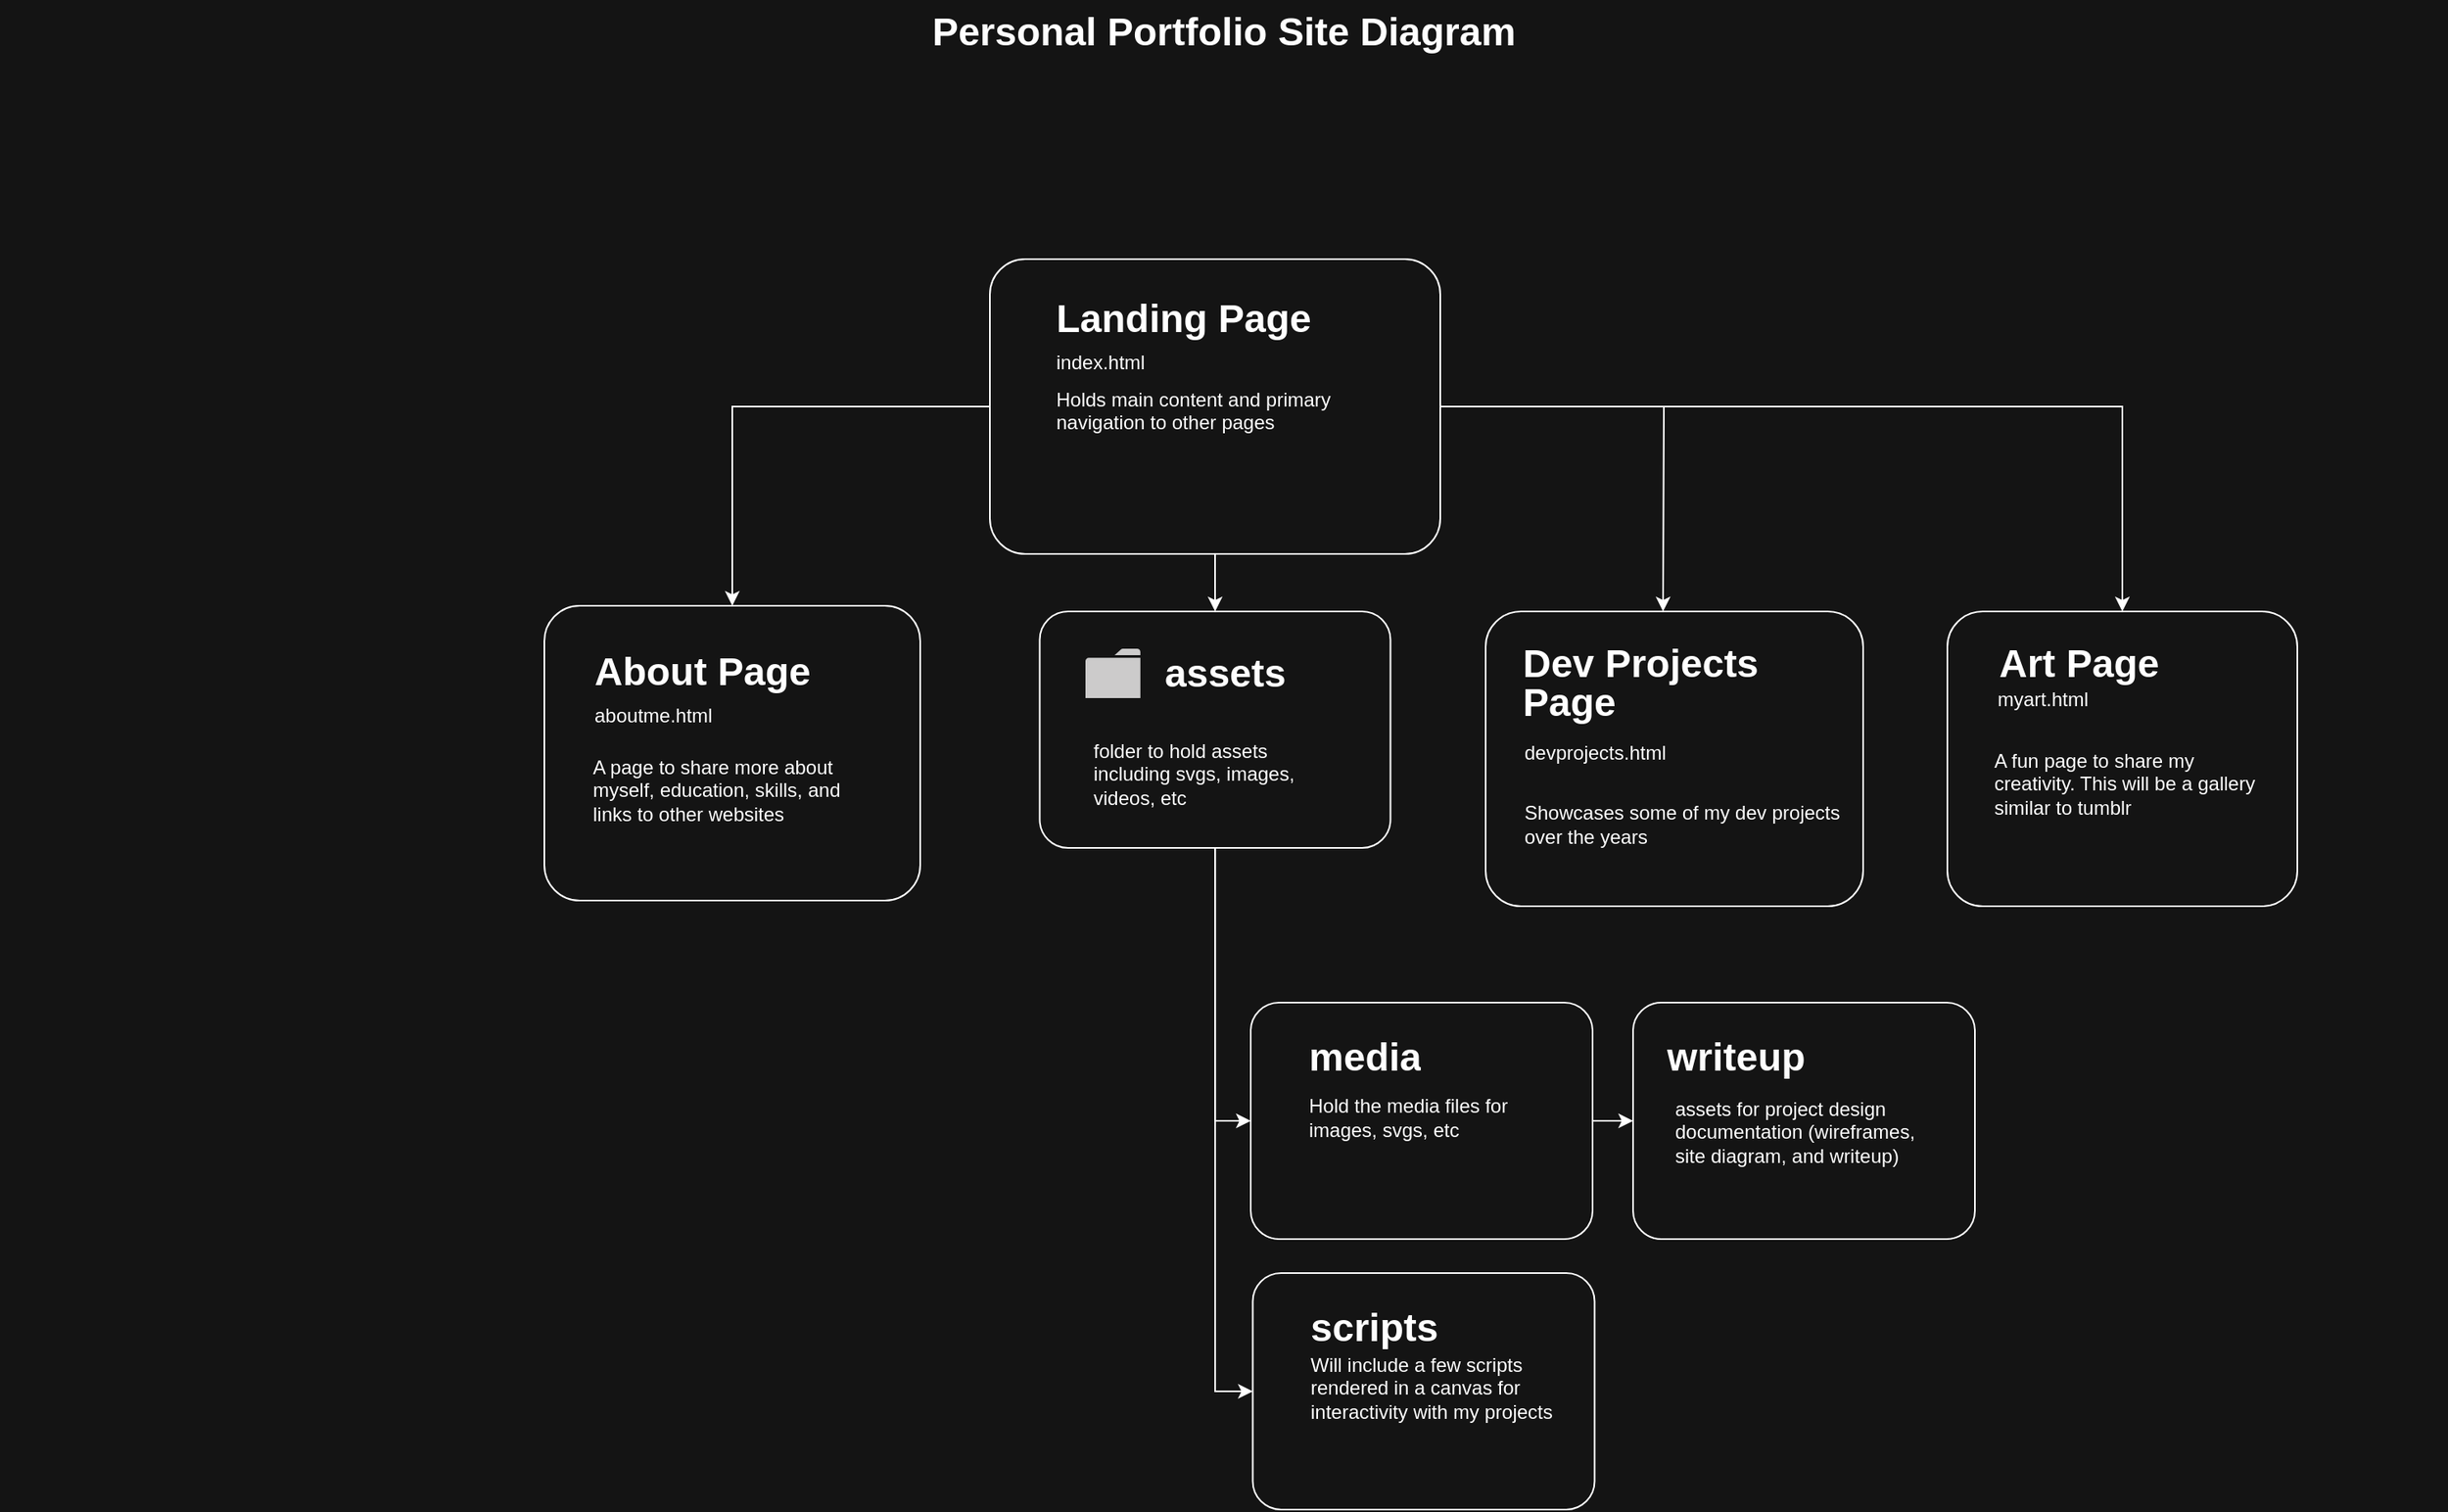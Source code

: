 <mxfile>
    <diagram name="Page-1" id="929967ad-93f9-6ef4-fab6-5d389245f69c">
        <mxGraphModel dx="1556" dy="338" grid="0" gridSize="10" guides="1" tooltips="1" connect="1" arrows="1" fold="1" page="1" pageScale="1.5" pageWidth="1169" pageHeight="826" background="#141414" math="0" shadow="0">
            <root>
                <mxCell id="0" style=";html=1;"/>
                <mxCell id="1" style=";html=1;" parent="0"/>
                <mxCell id="1672d66443f91eb5-23" value="&lt;font color=&quot;#ffffff&quot;&gt;Personal Portfolio Site Diagram&lt;/font&gt;" style="text;html=1;fontSize=24;fontStyle=1;verticalAlign=middle;align=center;" parent="1" vertex="1">
                    <mxGeometry x="120" y="40" width="1510" height="40" as="geometry"/>
                </mxCell>
                <mxCell id="I3EDX4jBu8Ln861fsa6N-10" style="edgeStyle=orthogonalEdgeStyle;rounded=0;orthogonalLoop=1;jettySize=auto;html=1;entryX=0.5;entryY=0;entryDx=0;entryDy=0;strokeColor=#FFFFFF;" parent="1" source="XCRQBAGbuWee2OxwCd0X-1" target="6zt7Fhe0QMiv9Hf3yPAy-8" edge="1">
                    <mxGeometry relative="1" as="geometry">
                        <mxPoint x="1524" y="294" as="targetPoint"/>
                        <Array as="points">
                            <mxPoint x="961" y="290"/>
                            <mxPoint x="1367" y="291"/>
                        </Array>
                    </mxGeometry>
                </mxCell>
                <mxCell id="I3EDX4jBu8Ln861fsa6N-16" style="edgeStyle=orthogonalEdgeStyle;rounded=0;orthogonalLoop=1;jettySize=auto;html=1;entryX=0.5;entryY=0;entryDx=0;entryDy=0;strokeColor=#FFFFFF;" parent="1" source="XCRQBAGbuWee2OxwCd0X-1" target="XCRQBAGbuWee2OxwCd0X-4" edge="1">
                    <mxGeometry relative="1" as="geometry">
                        <mxPoint x="199.727" y="305.455" as="targetPoint"/>
                    </mxGeometry>
                </mxCell>
                <mxCell id="I3EDX4jBu8Ln861fsa6N-18" style="edgeStyle=orthogonalEdgeStyle;rounded=0;orthogonalLoop=1;jettySize=auto;html=1;entryX=0.5;entryY=0;entryDx=0;entryDy=0;strokeColor=#FFFFFF;" parent="1" source="XCRQBAGbuWee2OxwCd0X-1" edge="1">
                    <mxGeometry relative="1" as="geometry">
                        <mxPoint x="1146.5" y="417.5" as="targetPoint"/>
                    </mxGeometry>
                </mxCell>
                <mxCell id="I3EDX4jBu8Ln861fsa6N-20" style="edgeStyle=orthogonalEdgeStyle;rounded=0;orthogonalLoop=1;jettySize=auto;html=1;strokeColor=#FFFFFF;" parent="1" source="XCRQBAGbuWee2OxwCd0X-1" target="I3EDX4jBu8Ln861fsa6N-4" edge="1">
                    <mxGeometry relative="1" as="geometry"/>
                </mxCell>
                <mxCell id="XCRQBAGbuWee2OxwCd0X-1" value="" style="rounded=1;whiteSpace=wrap;html=1;fillColor=none;arcSize=12;strokeColor=#FFFFFF;" parent="1" vertex="1">
                    <mxGeometry x="731" y="200" width="278" height="182" as="geometry"/>
                </mxCell>
                <mxCell id="XCRQBAGbuWee2OxwCd0X-3" value="&lt;p style=&quot;line-height: 70%;&quot;&gt;&lt;/p&gt;&lt;h1 style=&quot;line-height: 60%;&quot;&gt;&lt;font color=&quot;#ffffff&quot;&gt;Landing Page&lt;/font&gt;&lt;/h1&gt;&lt;div style=&quot;line-height: 60%;&quot;&gt;&lt;font color=&quot;#ffffff&quot;&gt;index.html&lt;/font&gt;&lt;/div&gt;&lt;p&gt;&lt;font color=&quot;#ffffff&quot;&gt;Holds main content and primary&amp;nbsp; navigation to other pages&lt;/font&gt;&lt;/p&gt;&lt;p&gt;&lt;/p&gt;" style="text;html=1;strokeColor=none;fillColor=none;spacing=5;spacingTop=-20;whiteSpace=wrap;overflow=hidden;rounded=0;" parent="1" vertex="1">
                    <mxGeometry x="767" y="224" width="190" height="120" as="geometry"/>
                </mxCell>
                <mxCell id="XCRQBAGbuWee2OxwCd0X-4" value="" style="rounded=1;whiteSpace=wrap;html=1;fillColor=none;arcSize=12;strokeColor=#FFFFFF;" parent="1" vertex="1">
                    <mxGeometry x="456" y="414" width="232" height="182" as="geometry"/>
                </mxCell>
                <mxCell id="XCRQBAGbuWee2OxwCd0X-7" value="&lt;p style=&quot;line-height: 70%;&quot;&gt;&lt;/p&gt;&lt;h1 style=&quot;line-height: 60%;&quot;&gt;&lt;font color=&quot;#ffffff&quot;&gt;About Page&lt;/font&gt;&lt;/h1&gt;&lt;div style=&quot;line-height: 60%;&quot;&gt;&lt;font color=&quot;#ffffff&quot;&gt;aboutme.html&lt;/font&gt;&lt;/div&gt;&lt;p&gt;&lt;br&gt;&lt;/p&gt;&lt;p&gt;&lt;/p&gt;" style="text;html=1;strokeColor=none;fillColor=none;spacing=5;spacingTop=-20;whiteSpace=wrap;overflow=hidden;rounded=0;" parent="1" vertex="1">
                    <mxGeometry x="482" y="441.5" width="190" height="55.5" as="geometry"/>
                </mxCell>
                <mxCell id="5" style="edgeStyle=none;html=1;entryX=0;entryY=0.5;entryDx=0;entryDy=0;strokeColor=#FFFFFF;" parent="1" source="6zt7Fhe0QMiv9Hf3yPAy-1" target="4" edge="1">
                    <mxGeometry relative="1" as="geometry"/>
                </mxCell>
                <mxCell id="6zt7Fhe0QMiv9Hf3yPAy-1" value="" style="rounded=1;whiteSpace=wrap;html=1;fillColor=none;arcSize=12;strokeColor=#FFFFFF;" parent="1" vertex="1">
                    <mxGeometry x="892" y="659" width="211" height="146" as="geometry"/>
                </mxCell>
                <mxCell id="6zt7Fhe0QMiv9Hf3yPAy-8" value="" style="rounded=1;whiteSpace=wrap;html=1;fillColor=none;arcSize=12;strokeColor=#FFFFFF;" parent="1" vertex="1">
                    <mxGeometry x="1322" y="417.5" width="216" height="182" as="geometry"/>
                </mxCell>
                <mxCell id="6zt7Fhe0QMiv9Hf3yPAy-9" value="&lt;p style=&quot;line-height: 70%;&quot;&gt;&lt;/p&gt;&lt;h1 style=&quot;line-height: 100%;&quot;&gt;&lt;font color=&quot;#ffffff&quot;&gt;Art Page&lt;/font&gt;&lt;/h1&gt;&lt;p&gt;&lt;/p&gt;" style="text;html=1;strokeColor=none;fillColor=none;spacing=5;spacingTop=-20;whiteSpace=wrap;overflow=hidden;rounded=0;" parent="1" vertex="1">
                    <mxGeometry x="1348.5" y="431.5" width="195" height="38.5" as="geometry"/>
                </mxCell>
                <mxCell id="6zt7Fhe0QMiv9Hf3yPAy-10" value="&lt;font color=&quot;#ffffff&quot;&gt;A fun page to share my creativity. This will be a gallery similar to tumblr&lt;/font&gt;" style="text;html=1;strokeColor=none;fillColor=none;align=left;verticalAlign=middle;whiteSpace=wrap;rounded=0;" parent="1" vertex="1">
                    <mxGeometry x="1348.5" y="498" width="171.5" height="52" as="geometry"/>
                </mxCell>
                <mxCell id="6zt7Fhe0QMiv9Hf3yPAy-11" value="&lt;font color=&quot;#ffffff&quot;&gt;myart.html&lt;/font&gt;" style="text;html=1;strokeColor=none;fillColor=none;align=left;verticalAlign=middle;whiteSpace=wrap;rounded=0;" parent="1" vertex="1">
                    <mxGeometry x="1351" y="461" width="93" height="21" as="geometry"/>
                </mxCell>
                <mxCell id="6zt7Fhe0QMiv9Hf3yPAy-17" value="" style="rounded=1;whiteSpace=wrap;html=1;fillColor=none;arcSize=12;strokeColor=#FFFFFF;" parent="1" vertex="1">
                    <mxGeometry x="1037" y="417.5" width="233" height="182" as="geometry"/>
                </mxCell>
                <mxCell id="6zt7Fhe0QMiv9Hf3yPAy-18" value="&lt;p style=&quot;line-height: 70%;&quot;&gt;&lt;/p&gt;&lt;h1 style=&quot;line-height: 100%;&quot;&gt;&lt;span style=&quot;color: rgb(255, 255, 255); background-color: initial;&quot;&gt;Dev Projects Page&lt;/span&gt;&lt;/h1&gt;&lt;h1 style=&quot;line-height: 60%;&quot;&gt;&lt;br&gt;&lt;/h1&gt;&lt;p&gt;&lt;/p&gt;" style="text;html=1;strokeColor=none;fillColor=none;spacing=5;spacingTop=-20;whiteSpace=wrap;overflow=hidden;rounded=0;" parent="1" vertex="1">
                    <mxGeometry x="1054.5" y="431.5" width="195" height="63" as="geometry"/>
                </mxCell>
                <mxCell id="6zt7Fhe0QMiv9Hf3yPAy-19" value="&lt;font color=&quot;#ffffff&quot;&gt;Showcases some of my dev projects over the years&lt;/font&gt;" style="text;html=1;strokeColor=none;fillColor=none;align=left;verticalAlign=middle;whiteSpace=wrap;rounded=0;" parent="1" vertex="1">
                    <mxGeometry x="1058.5" y="522.5" width="214" height="52" as="geometry"/>
                </mxCell>
                <mxCell id="6zt7Fhe0QMiv9Hf3yPAy-20" value="&lt;font color=&quot;#ffffff&quot;&gt;devprojects.html&lt;/font&gt;" style="text;html=1;strokeColor=none;fillColor=none;align=left;verticalAlign=middle;whiteSpace=wrap;rounded=0;" parent="1" vertex="1">
                    <mxGeometry x="1058.5" y="494.5" width="93" height="21" as="geometry"/>
                </mxCell>
                <mxCell id="6zt7Fhe0QMiv9Hf3yPAy-22" value="&lt;p style=&quot;line-height: 70%;&quot;&gt;&lt;/p&gt;&lt;h1 style=&quot;line-height: 100%;&quot;&gt;&lt;font color=&quot;#ffffff&quot;&gt;media&lt;/font&gt;&lt;/h1&gt;&lt;p&gt;&lt;/p&gt;" style="text;html=1;strokeColor=none;fillColor=none;spacing=5;spacingTop=-20;whiteSpace=wrap;overflow=hidden;rounded=0;" parent="1" vertex="1">
                    <mxGeometry x="922.5" y="675" width="101.5" height="33" as="geometry"/>
                </mxCell>
                <mxCell id="6zt7Fhe0QMiv9Hf3yPAy-23" value="&lt;font color=&quot;#ffffff&quot;&gt;Hold the media files for images, svgs, etc&lt;/font&gt;" style="text;html=1;strokeColor=none;fillColor=none;align=left;verticalAlign=middle;whiteSpace=wrap;rounded=0;" parent="1" vertex="1">
                    <mxGeometry x="926" y="704" width="160" height="52" as="geometry"/>
                </mxCell>
                <mxCell id="6zt7Fhe0QMiv9Hf3yPAy-34" value="&lt;font color=&quot;#ffffff&quot;&gt;A page to share more about myself, education, skills, and links to other websites&lt;/font&gt;" style="text;html=1;strokeColor=none;fillColor=none;align=left;verticalAlign=middle;whiteSpace=wrap;rounded=0;" parent="1" vertex="1">
                    <mxGeometry x="484" y="513" width="166" height="30" as="geometry"/>
                </mxCell>
                <mxCell id="I3EDX4jBu8Ln861fsa6N-29" style="edgeStyle=orthogonalEdgeStyle;rounded=0;orthogonalLoop=1;jettySize=auto;html=1;entryX=0;entryY=0.5;entryDx=0;entryDy=0;strokeColor=#FFFFFF;" parent="1" source="I3EDX4jBu8Ln861fsa6N-4" target="I3EDX4jBu8Ln861fsa6N-26" edge="1">
                    <mxGeometry relative="1" as="geometry">
                        <mxPoint x="870" y="917.487" as="targetPoint"/>
                    </mxGeometry>
                </mxCell>
                <mxCell id="I3EDX4jBu8Ln861fsa6N-30" style="edgeStyle=orthogonalEdgeStyle;rounded=0;orthogonalLoop=1;jettySize=auto;html=1;entryX=0;entryY=0.5;entryDx=0;entryDy=0;strokeColor=#FFFFFF;" parent="1" source="I3EDX4jBu8Ln861fsa6N-4" target="6zt7Fhe0QMiv9Hf3yPAy-1" edge="1">
                    <mxGeometry relative="1" as="geometry"/>
                </mxCell>
                <mxCell id="I3EDX4jBu8Ln861fsa6N-4" value="" style="rounded=1;whiteSpace=wrap;html=1;fillColor=none;arcSize=12;strokeColor=#FFFFFF;" parent="1" vertex="1">
                    <mxGeometry x="761.75" y="417.5" width="216.5" height="146" as="geometry"/>
                </mxCell>
                <mxCell id="I3EDX4jBu8Ln861fsa6N-21" value="&lt;p style=&quot;line-height: 70%;&quot;&gt;&lt;/p&gt;&lt;h1 style=&quot;line-height: 100%;&quot;&gt;&lt;font color=&quot;#ffffff&quot;&gt;assets&lt;/font&gt;&lt;/h1&gt;&lt;p&gt;&lt;/p&gt;" style="text;html=1;strokeColor=none;fillColor=none;spacing=5;spacingTop=-20;whiteSpace=wrap;overflow=hidden;rounded=0;" parent="1" vertex="1">
                    <mxGeometry x="834" y="438.25" width="85" height="40.5" as="geometry"/>
                </mxCell>
                <mxCell id="I3EDX4jBu8Ln861fsa6N-25" value="&lt;font color=&quot;#ffffff&quot;&gt;folder to hold assets including svgs, images, videos, etc&lt;/font&gt;" style="text;html=1;strokeColor=none;fillColor=none;align=left;verticalAlign=middle;whiteSpace=wrap;rounded=0;" parent="1" vertex="1">
                    <mxGeometry x="792.58" y="497.75" width="144" height="40.5" as="geometry"/>
                </mxCell>
                <mxCell id="I3EDX4jBu8Ln861fsa6N-26" value="" style="rounded=1;whiteSpace=wrap;html=1;fillColor=none;arcSize=12;strokeColor=#FFFFFF;" parent="1" vertex="1">
                    <mxGeometry x="893.25" y="826" width="211" height="146" as="geometry"/>
                </mxCell>
                <mxCell id="I3EDX4jBu8Ln861fsa6N-27" value="&lt;p style=&quot;line-height: 70%;&quot;&gt;&lt;/p&gt;&lt;h1 style=&quot;line-height: 100%;&quot;&gt;&lt;font color=&quot;#ffffff&quot;&gt;scripts&lt;/font&gt;&lt;/h1&gt;&lt;p&gt;&lt;/p&gt;" style="text;html=1;strokeColor=none;fillColor=none;spacing=5;spacingTop=-20;whiteSpace=wrap;overflow=hidden;rounded=0;" parent="1" vertex="1">
                    <mxGeometry x="923.75" y="842" width="195" height="33" as="geometry"/>
                </mxCell>
                <mxCell id="I3EDX4jBu8Ln861fsa6N-28" value="&lt;font color=&quot;#ffffff&quot;&gt;Will include a few scripts rendered in a canvas for interactivity with my projects&lt;/font&gt;" style="text;html=1;strokeColor=none;fillColor=none;align=left;verticalAlign=middle;whiteSpace=wrap;rounded=0;" parent="1" vertex="1">
                    <mxGeometry x="927.25" y="871" width="160" height="52" as="geometry"/>
                </mxCell>
                <mxCell id="2" value="" style="sketch=0;pointerEvents=1;shadow=0;dashed=0;html=1;strokeColor=none;labelPosition=center;verticalLabelPosition=bottom;verticalAlign=top;outlineConnect=0;align=center;shape=mxgraph.office.concepts.folder;fillColor=#CCCBCB;" parent="1" vertex="1">
                    <mxGeometry x="790" y="440.5" width="33.89" height="30.5" as="geometry"/>
                </mxCell>
                <mxCell id="4" value="" style="rounded=1;whiteSpace=wrap;html=1;fillColor=none;arcSize=12;strokeColor=#FFFFFF;" parent="1" vertex="1">
                    <mxGeometry x="1128" y="659" width="211" height="146" as="geometry"/>
                </mxCell>
                <mxCell id="9" value="&lt;p style=&quot;line-height: 70%;&quot;&gt;&lt;/p&gt;&lt;h1 style=&quot;line-height: 100%;&quot;&gt;&lt;font color=&quot;#ffffff&quot;&gt;writeup&lt;/font&gt;&lt;/h1&gt;&lt;p&gt;&lt;/p&gt;" style="text;html=1;strokeColor=none;fillColor=none;spacing=5;spacingTop=-20;whiteSpace=wrap;overflow=hidden;rounded=0;" parent="1" vertex="1">
                    <mxGeometry x="1144" y="675" width="101.5" height="33" as="geometry"/>
                </mxCell>
                <mxCell id="10" value="&lt;font color=&quot;#ffffff&quot;&gt;assets for project design documentation (wireframes, site diagram, and writeup)&lt;/font&gt;" style="text;html=1;strokeColor=none;fillColor=none;align=left;verticalAlign=middle;whiteSpace=wrap;rounded=0;" parent="1" vertex="1">
                    <mxGeometry x="1151.5" y="713" width="160" height="52" as="geometry"/>
                </mxCell>
            </root>
        </mxGraphModel>
    </diagram>
</mxfile>